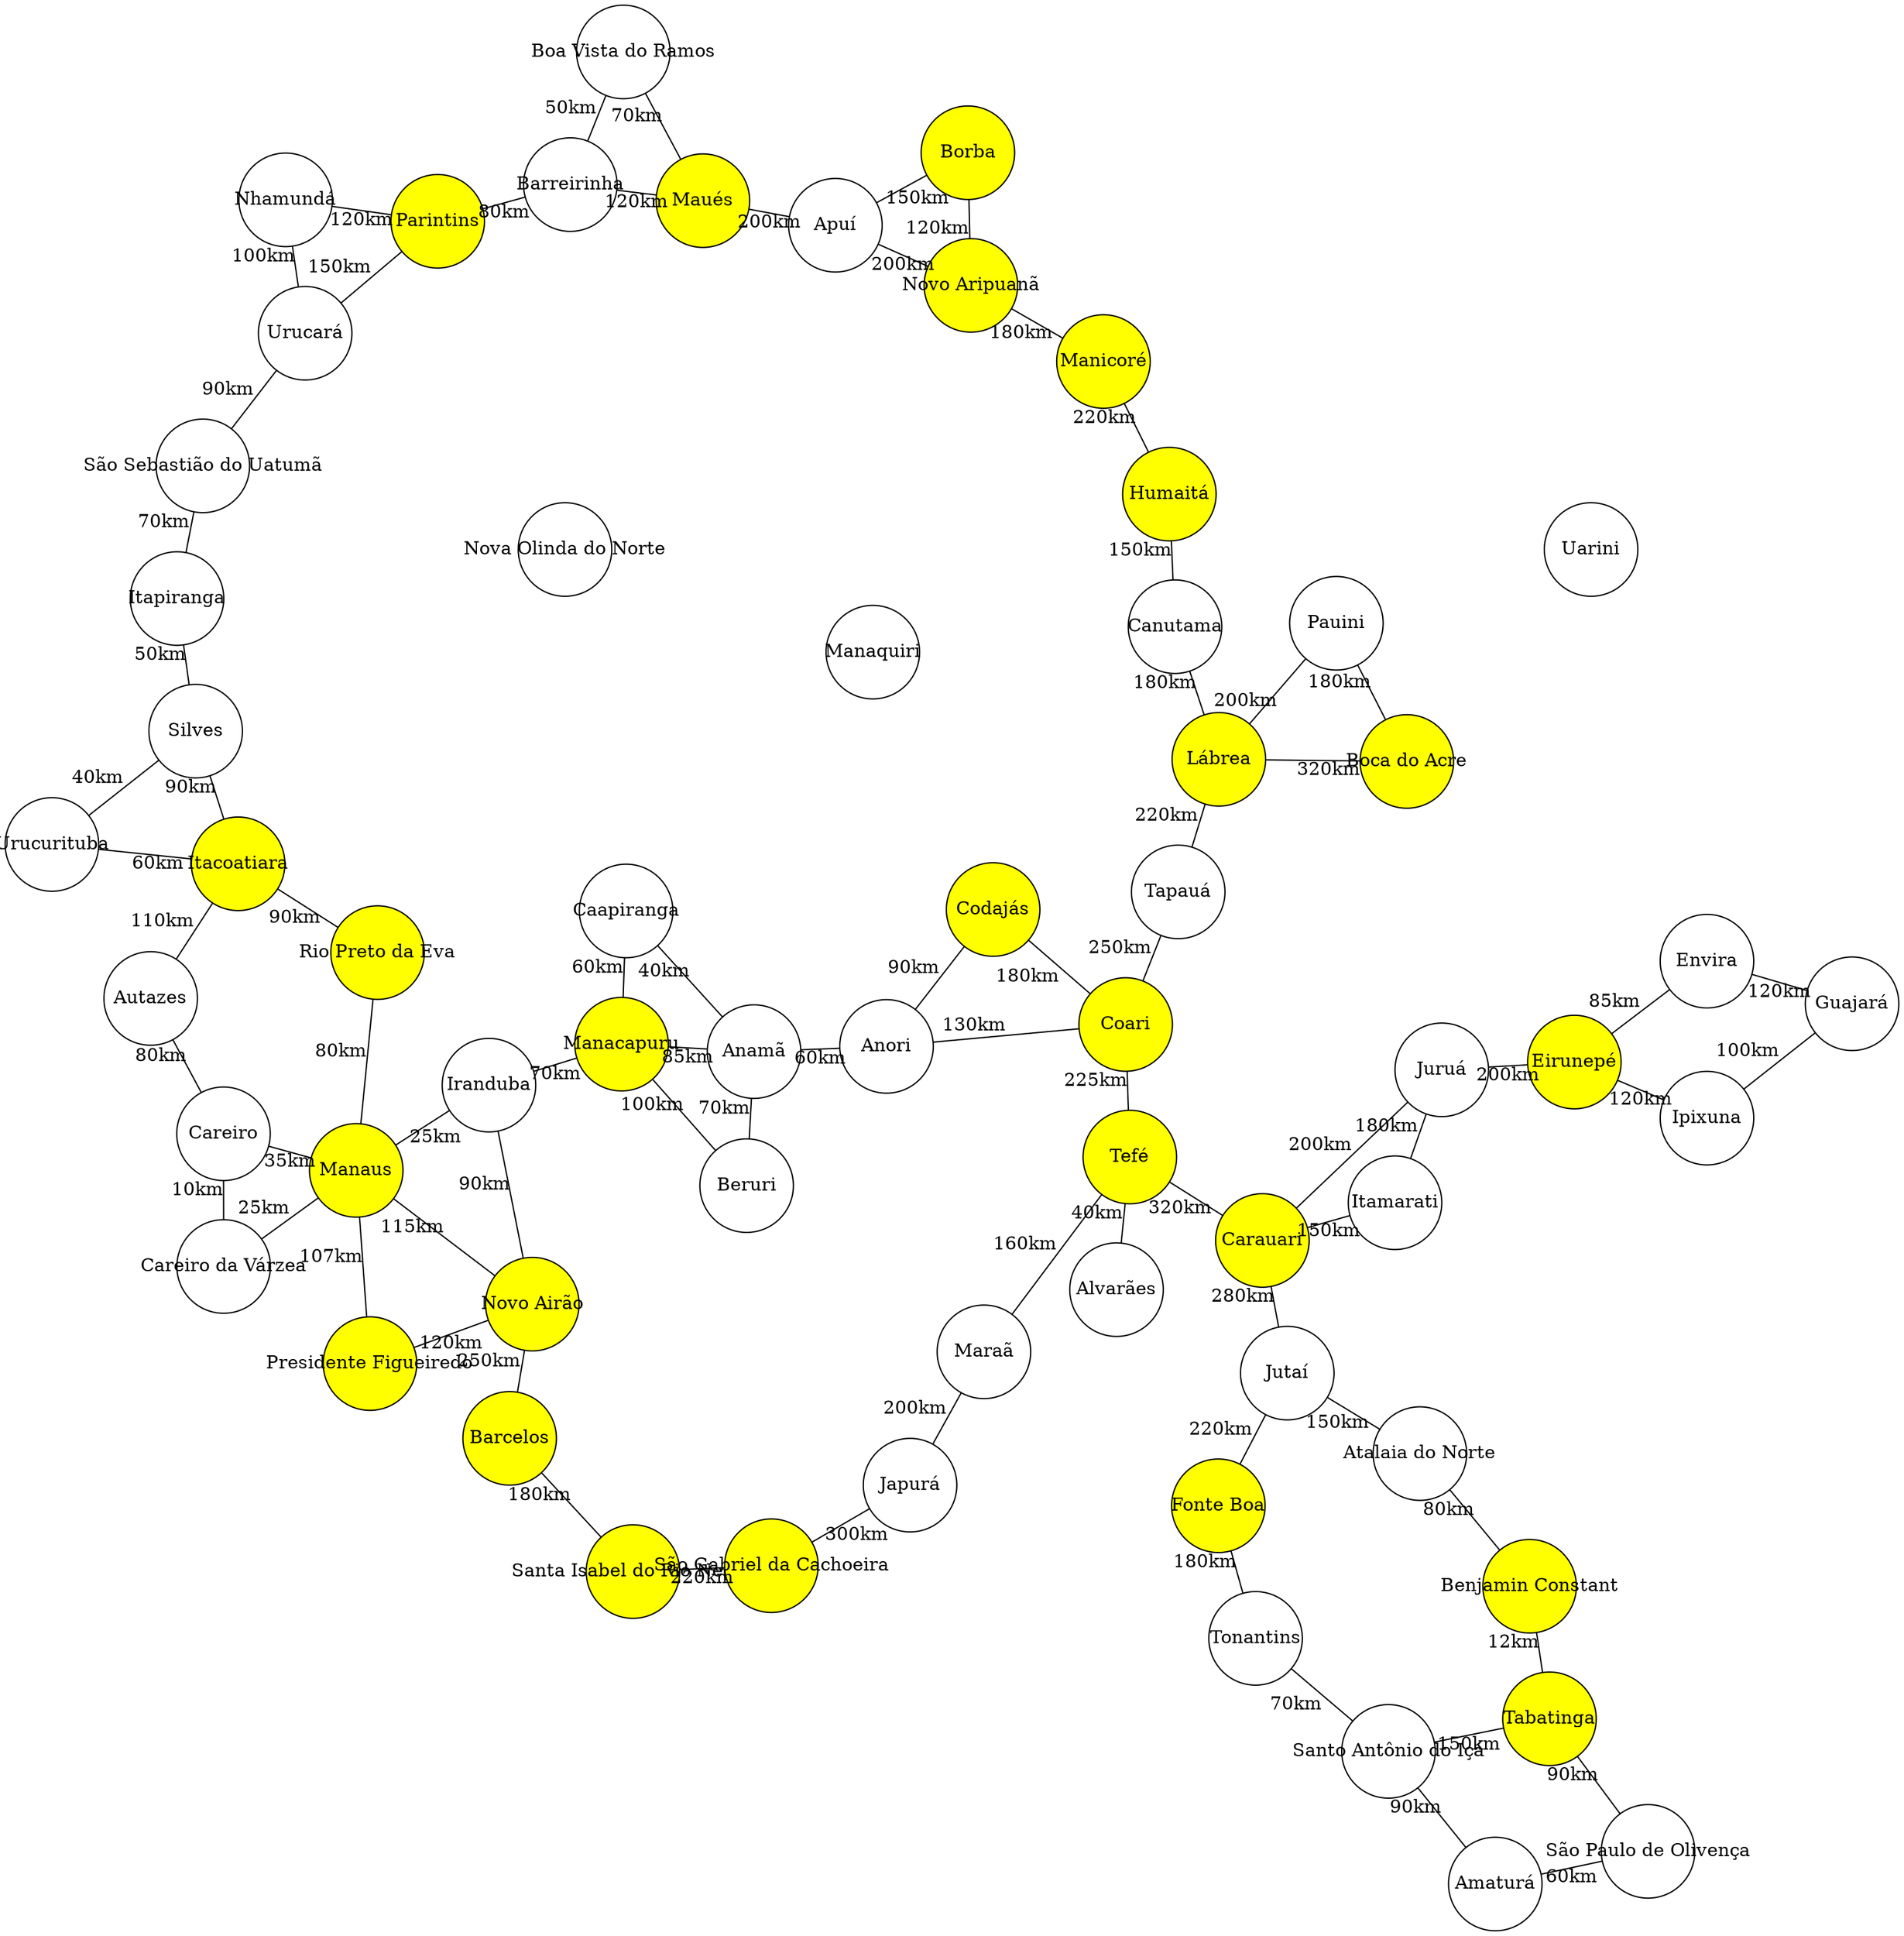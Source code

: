 graph G {
  layout=neato;
  node [style=filled, shape=circle, width=1, fixedsize=true];
  overlap=false;
  sep="+15";
  "Alvarães" [label="Alvarães", fillcolor=white];
  "Amaturá" [label="Amaturá", fillcolor=white];
  "Anamã" [label="Anamã", fillcolor=white];
  "Anori" [label="Anori", fillcolor=white];
  "Apuí" [label="Apuí", fillcolor=white];
  "Atalaia_do_Norte" [label="Atalaia do Norte", fillcolor=white];
  "Autazes" [label="Autazes", fillcolor=white];
  "Barcelos" [label="Barcelos", fillcolor=yellow];
  "Barreirinha" [label="Barreirinha", fillcolor=white];
  "Benjamin_Constant" [label="Benjamin Constant", fillcolor=yellow];
  "Beruri" [label="Beruri", fillcolor=white];
  "Boa_Vista_do_Ramos" [label="Boa Vista do Ramos", fillcolor=white];
  "Boca_do_Acre" [label="Boca do Acre", fillcolor=yellow];
  "Borba" [label="Borba", fillcolor=yellow];
  "Caapiranga" [label="Caapiranga", fillcolor=white];
  "Canutama" [label="Canutama", fillcolor=white];
  "Carauari" [label="Carauari", fillcolor=yellow];
  "Careiro" [label="Careiro", fillcolor=white];
  "Careiro_da_Várzea" [label="Careiro da Várzea", fillcolor=white];
  "Coari" [label="Coari", fillcolor=yellow];
  "Codajás" [label="Codajás", fillcolor=yellow];
  "Eirunepé" [label="Eirunepé", fillcolor=yellow];
  "Envira" [label="Envira", fillcolor=white];
  "Fonte_Boa" [label="Fonte Boa", fillcolor=yellow];
  "Guajará" [label="Guajará", fillcolor=white];
  "Humaitá" [label="Humaitá", fillcolor=yellow];
  "Ipixuna" [label="Ipixuna", fillcolor=white];
  "Iranduba" [label="Iranduba", fillcolor=white];
  "Itacoatiara" [label="Itacoatiara", fillcolor=yellow];
  "Itamarati" [label="Itamarati", fillcolor=white];
  "Itapiranga" [label="Itapiranga", fillcolor=white];
  "Japurá" [label="Japurá", fillcolor=white];
  "Juruá" [label="Juruá", fillcolor=white];
  "Jutaí" [label="Jutaí", fillcolor=white];
  "Lábrea" [label="Lábrea", fillcolor=yellow];
  "Manacapuru" [label="Manacapuru", fillcolor=yellow];
  "Manaquiri" [label="Manaquiri", fillcolor=white];
  "Manaus" [label="Manaus", fillcolor=yellow];
  "Manicoré" [label="Manicoré", fillcolor=yellow];
  "Maraã" [label="Maraã", fillcolor=white];
  "Maués" [label="Maués", fillcolor=yellow];
  "Nhamundá" [label="Nhamundá", fillcolor=white];
  "Nova_Olinda_do_Norte" [label="Nova Olinda do Norte", fillcolor=white];
  "Novo_Airão" [label="Novo Airão", fillcolor=yellow];
  "Novo_Aripuanã" [label="Novo Aripuanã", fillcolor=yellow];
  "Parintins" [label="Parintins", fillcolor=yellow];
  "Pauini" [label="Pauini", fillcolor=white];
  "Presidente_Figueiredo" [label="Presidente Figueiredo", fillcolor=yellow];
  "Rio_Preto_da_Eva" [label="Rio Preto da Eva", fillcolor=yellow];
  "Santa_Isabel_do_Rio_Negro" [label="Santa Isabel do Rio Negro", fillcolor=yellow];
  "Santo_Antônio_do_Içá" [label="Santo Antônio do Içá", fillcolor=white];
  "Silves" [label="Silves", fillcolor=white];
  "São_Gabriel_da_Cachoeira" [label="São Gabriel da Cachoeira", fillcolor=yellow];
  "São_Paulo_de_Olivença" [label="São Paulo de Olivença", fillcolor=white];
  "São_Sebastião_do_Uatumã" [label="São Sebastião do Uatumã", fillcolor=white];
  "Tabatinga" [label="Tabatinga", fillcolor=yellow];
  "Tapauá" [label="Tapauá", fillcolor=white];
  "Tefé" [label="Tefé", fillcolor=yellow];
  "Tonantins" [label="Tonantins", fillcolor=white];
  "Uarini" [label="Uarini", fillcolor=white];
  "Urucará" [label="Urucará", fillcolor=white];
  "Urucurituba" [label="Urucurituba", fillcolor=white];
  "Japurá" -- "São_Gabriel_da_Cachoeira" [label="300km"];
  "Autazes" -- "Itacoatiara" [label="110km"];
  "Santa_Isabel_do_Rio_Negro" -- "São_Gabriel_da_Cachoeira" [label="220km"];
  "Anori" -- "Codajás" [label="90km"];
  "Manicoré" -- "Novo_Aripuanã" [label="180km"];
  "Nhamundá" -- "Urucará" [label="100km"];
  "Coari" -- "Codajás" [label="180km"];
  "Envira" -- "Guajará" [label="120km"];
  "Anamã" -- "Beruri" [label="70km"];
  "Fonte_Boa" -- "Tonantins" [label="180km"];
  "Maraã" -- "Tefé" [label="160km"];
  "São_Sebastião_do_Uatumã" -- "Urucará" [label="90km"];
  "Apuí" -- "Borba" [label="150km"];
  "Careiro_da_Várzea" -- "Manaus" [label="25km"];
  "Canutama" -- "Lábrea" [label="180km"];
  "Boa_Vista_do_Ramos" -- "Maués" [label="70km"];
  "Careiro" -- "Manaus" [label="35km"];
  "Itacoatiara" -- "Urucurituba" [label="60km"];
  "Itamarati" -- "Juruá" [label="180km"];
  "Atalaia_do_Norte" -- "Jutaí" [label="150km"];
  "Japurá" -- "Maraã" [label="200km"];
  "Silves" -- "Urucurituba" [label="40km"];
  "Anamã" -- "Manacapuru" [label="85km"];
  "Apuí" -- "Novo_Aripuanã" [label="200km"];
  "Fonte_Boa" -- "Jutaí" [label="220km"];
  "Eirunepé" -- "Envira" [label="85km"];
  "Coari" -- "Tefé" [label="225km"];
  "Alvarães" -- "Tefé" [label="40km"];
  "Borba" -- "Novo_Aripuanã" [label="120km"];
  "Itacoatiara" -- "Silves" [label="90km"];
  "Barreirinha" -- "Boa_Vista_do_Ramos" [label="50km"];
  "Guajará" -- "Ipixuna" [label="100km"];
  "Boca_do_Acre" -- "Pauini" [label="180km"];
  "Carauari" -- "Tefé" [label="320km"];
  "Amaturá" -- "São_Paulo_de_Olivença" [label="60km"];
  "Atalaia_do_Norte" -- "Benjamin_Constant" [label="80km"];
  "Amaturá" -- "Santo_Antônio_do_Içá" [label="90km"];
  "Itapiranga" -- "Silves" [label="50km"];
  "Iranduba" -- "Manaus" [label="25km"];
  "Manaus" -- "Presidente_Figueiredo" [label="107km"];
  "Humaitá" -- "Manicoré" [label="220km"];
  "Coari" -- "Tapauá" [label="250km"];
  "Parintins" -- "Urucará" [label="150km"];
  "Autazes" -- "Careiro" [label="80km"];
  "Boca_do_Acre" -- "Lábrea" [label="320km"];
  "Eirunepé" -- "Ipixuna" [label="120km"];
  "Barreirinha" -- "Parintins" [label="80km"];
  "Carauari" -- "Jutaí" [label="280km"];
  "Anori" -- "Coari" [label="130km"];
  "Barreirinha" -- "Maués" [label="120km"];
  "Iranduba" -- "Novo_Airão" [label="90km"];
  "Manaus" -- "Novo_Airão" [label="115km"];
  "Eirunepé" -- "Juruá" [label="200km"];
  "Nhamundá" -- "Parintins" [label="120km"];
  "Carauari" -- "Juruá" [label="200km"];
  "Novo_Airão" -- "Presidente_Figueiredo" [label="120km"];
  "Santo_Antônio_do_Içá" -- "Tonantins" [label="70km"];
  "Anamã" -- "Anori" [label="60km"];
  "Carauari" -- "Itamarati" [label="150km"];
  "Manaus" -- "Rio_Preto_da_Eva" [label="80km"];
  "Santo_Antônio_do_Içá" -- "Tabatinga" [label="150km"];
  "Beruri" -- "Manacapuru" [label="100km"];
  "Barcelos" -- "Santa_Isabel_do_Rio_Negro" [label="180km"];
  "Benjamin_Constant" -- "Tabatinga" [label="12km"];
  "Itacoatiara" -- "Rio_Preto_da_Eva" [label="90km"];
  "Canutama" -- "Humaitá" [label="150km"];
  "Barcelos" -- "Novo_Airão" [label="250km"];
  "Caapiranga" -- "Manacapuru" [label="60km"];
  "Careiro" -- "Careiro_da_Várzea" [label="10km"];
  "Lábrea" -- "Tapauá" [label="220km"];
  "Iranduba" -- "Manacapuru" [label="70km"];
  "São_Paulo_de_Olivença" -- "Tabatinga" [label="90km"];
  "Itapiranga" -- "São_Sebastião_do_Uatumã" [label="70km"];
  "Anamã" -- "Caapiranga" [label="40km"];
  "Apuí" -- "Maués" [label="200km"];
  "Lábrea" -- "Pauini" [label="200km"];
  "Manaquiri";
  "Nova_Olinda_do_Norte";
  "Uarini";
}